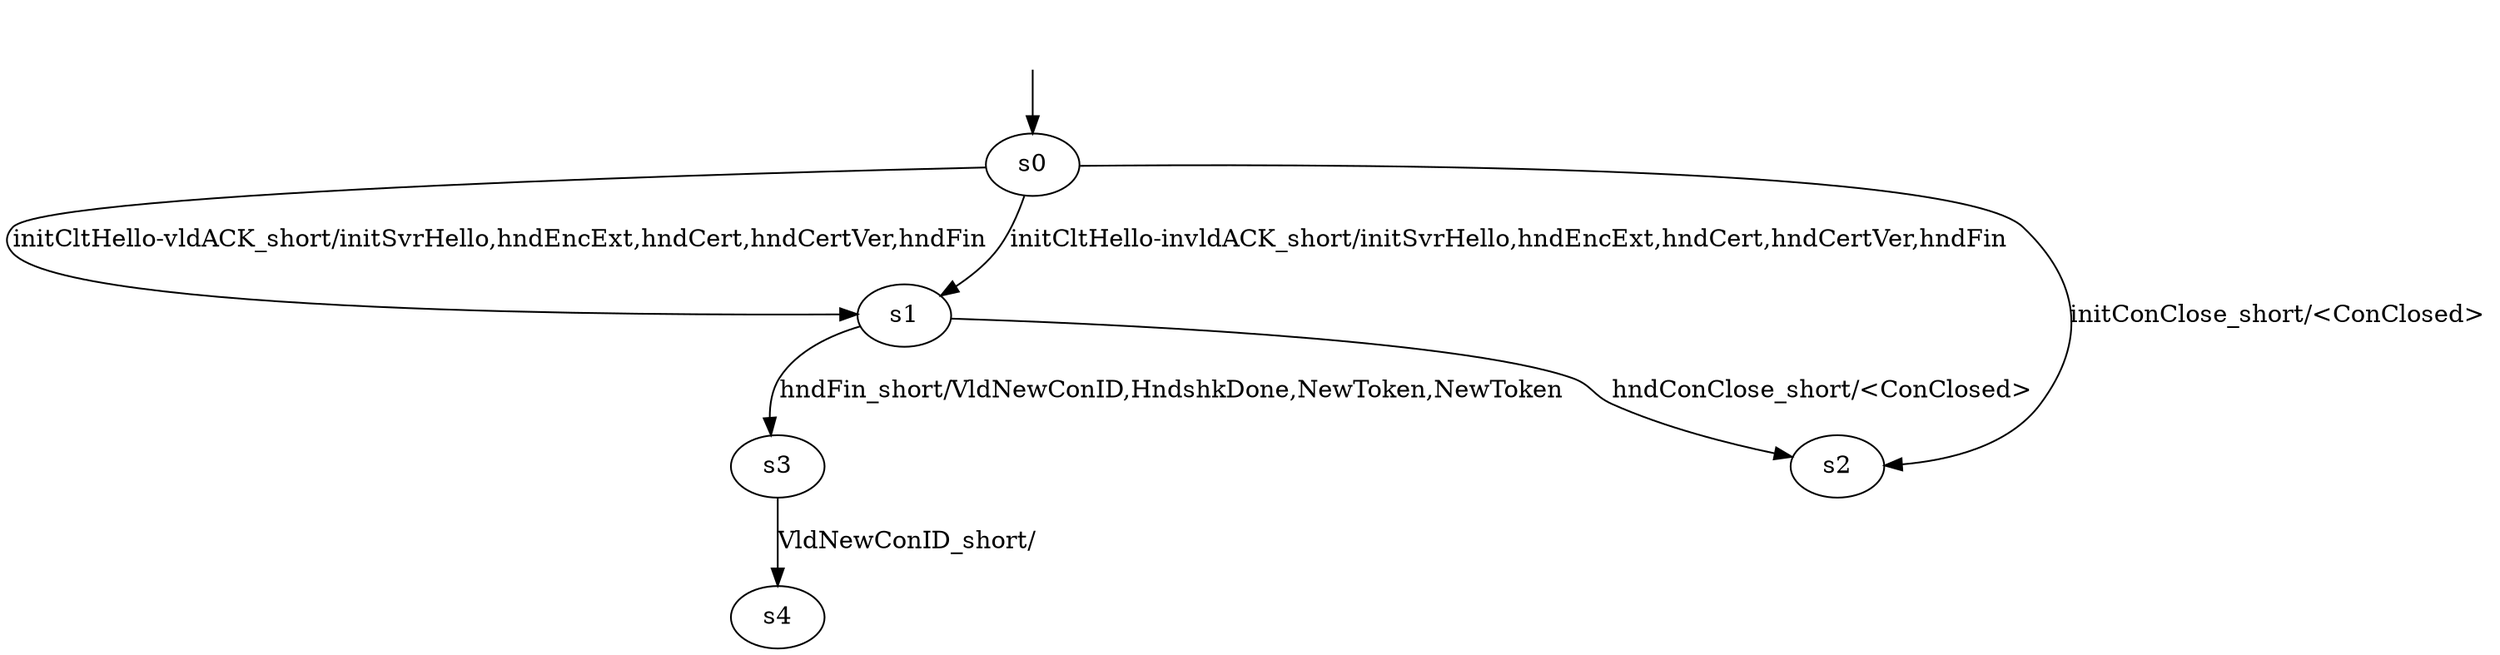 digraph "ngtcp2Models/ngtcp2-B-s-1/learnedModel" {
s0 [label=s0];
s1 [label=s1];
s2 [label=s2];
s3 [label=s3];
s4 [label=s4];
s0 -> s2  [label="initConClose_short/<ConClosed> "];
s0 -> s1  [label="initCltHello-vldACK_short/initSvrHello,hndEncExt,hndCert,hndCertVer,hndFin "];
s0 -> s1  [label="initCltHello-invldACK_short/initSvrHello,hndEncExt,hndCert,hndCertVer,hndFin "];
s1 -> s3  [label="hndFin_short/VldNewConID,HndshkDone,NewToken,NewToken "];
s1 -> s2  [label="hndConClose_short/<ConClosed> "];
s3 -> s4  [label="VldNewConID_short/ "];
__start0 [label="", shape=none];
__start0 -> s0  [label=""];
}
